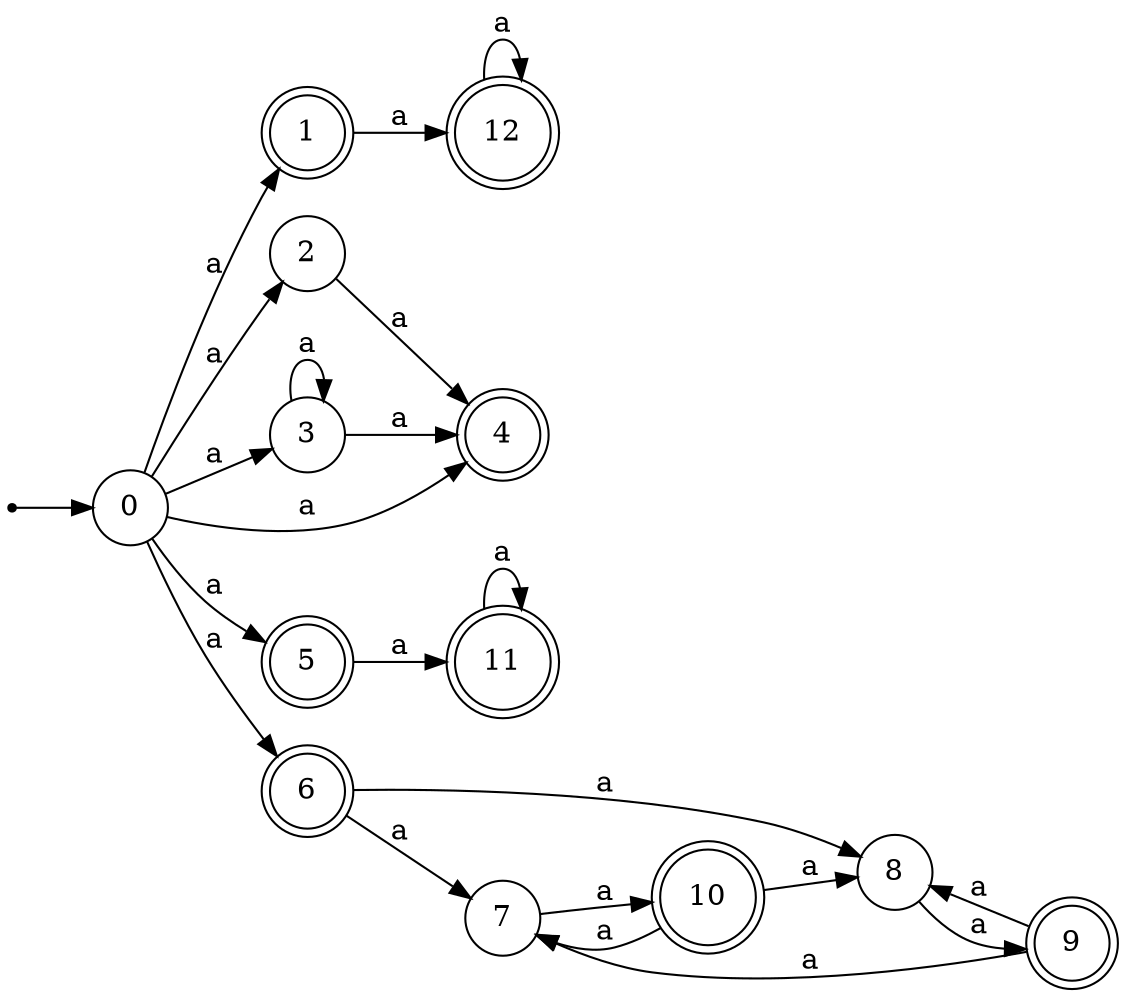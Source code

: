 digraph finite_state_machine {
rankdir=LR;
size="20,20";
node [shape = point]; "dummy0"
node [shape = circle]; "0";
"dummy0" -> "0";
node [shape = doublecircle]; "1";node [shape = circle]; "2";
node [shape = circle]; "3";
node [shape = doublecircle]; "4";node [shape = doublecircle]; "5";node [shape = doublecircle]; "6";node [shape = circle]; "7";
node [shape = circle]; "8";
node [shape = doublecircle]; "9";node [shape = doublecircle]; "10";node [shape = doublecircle]; "11";node [shape = doublecircle]; "12";"0" -> "1" [label = "a"];
 "0" -> "2" [label = "a"];
 "0" -> "3" [label = "a"];
 "0" -> "4" [label = "a"];
 "0" -> "5" [label = "a"];
 "0" -> "6" [label = "a"];
 "6" -> "8" [label = "a"];
 "6" -> "7" [label = "a"];
 "8" -> "9" [label = "a"];
 "9" -> "8" [label = "a"];
 "9" -> "7" [label = "a"];
 "7" -> "10" [label = "a"];
 "10" -> "8" [label = "a"];
 "10" -> "7" [label = "a"];
 "5" -> "11" [label = "a"];
 "11" -> "11" [label = "a"];
 "3" -> "3" [label = "a"];
 "3" -> "4" [label = "a"];
 "2" -> "4" [label = "a"];
 "1" -> "12" [label = "a"];
 "12" -> "12" [label = "a"];
 }
